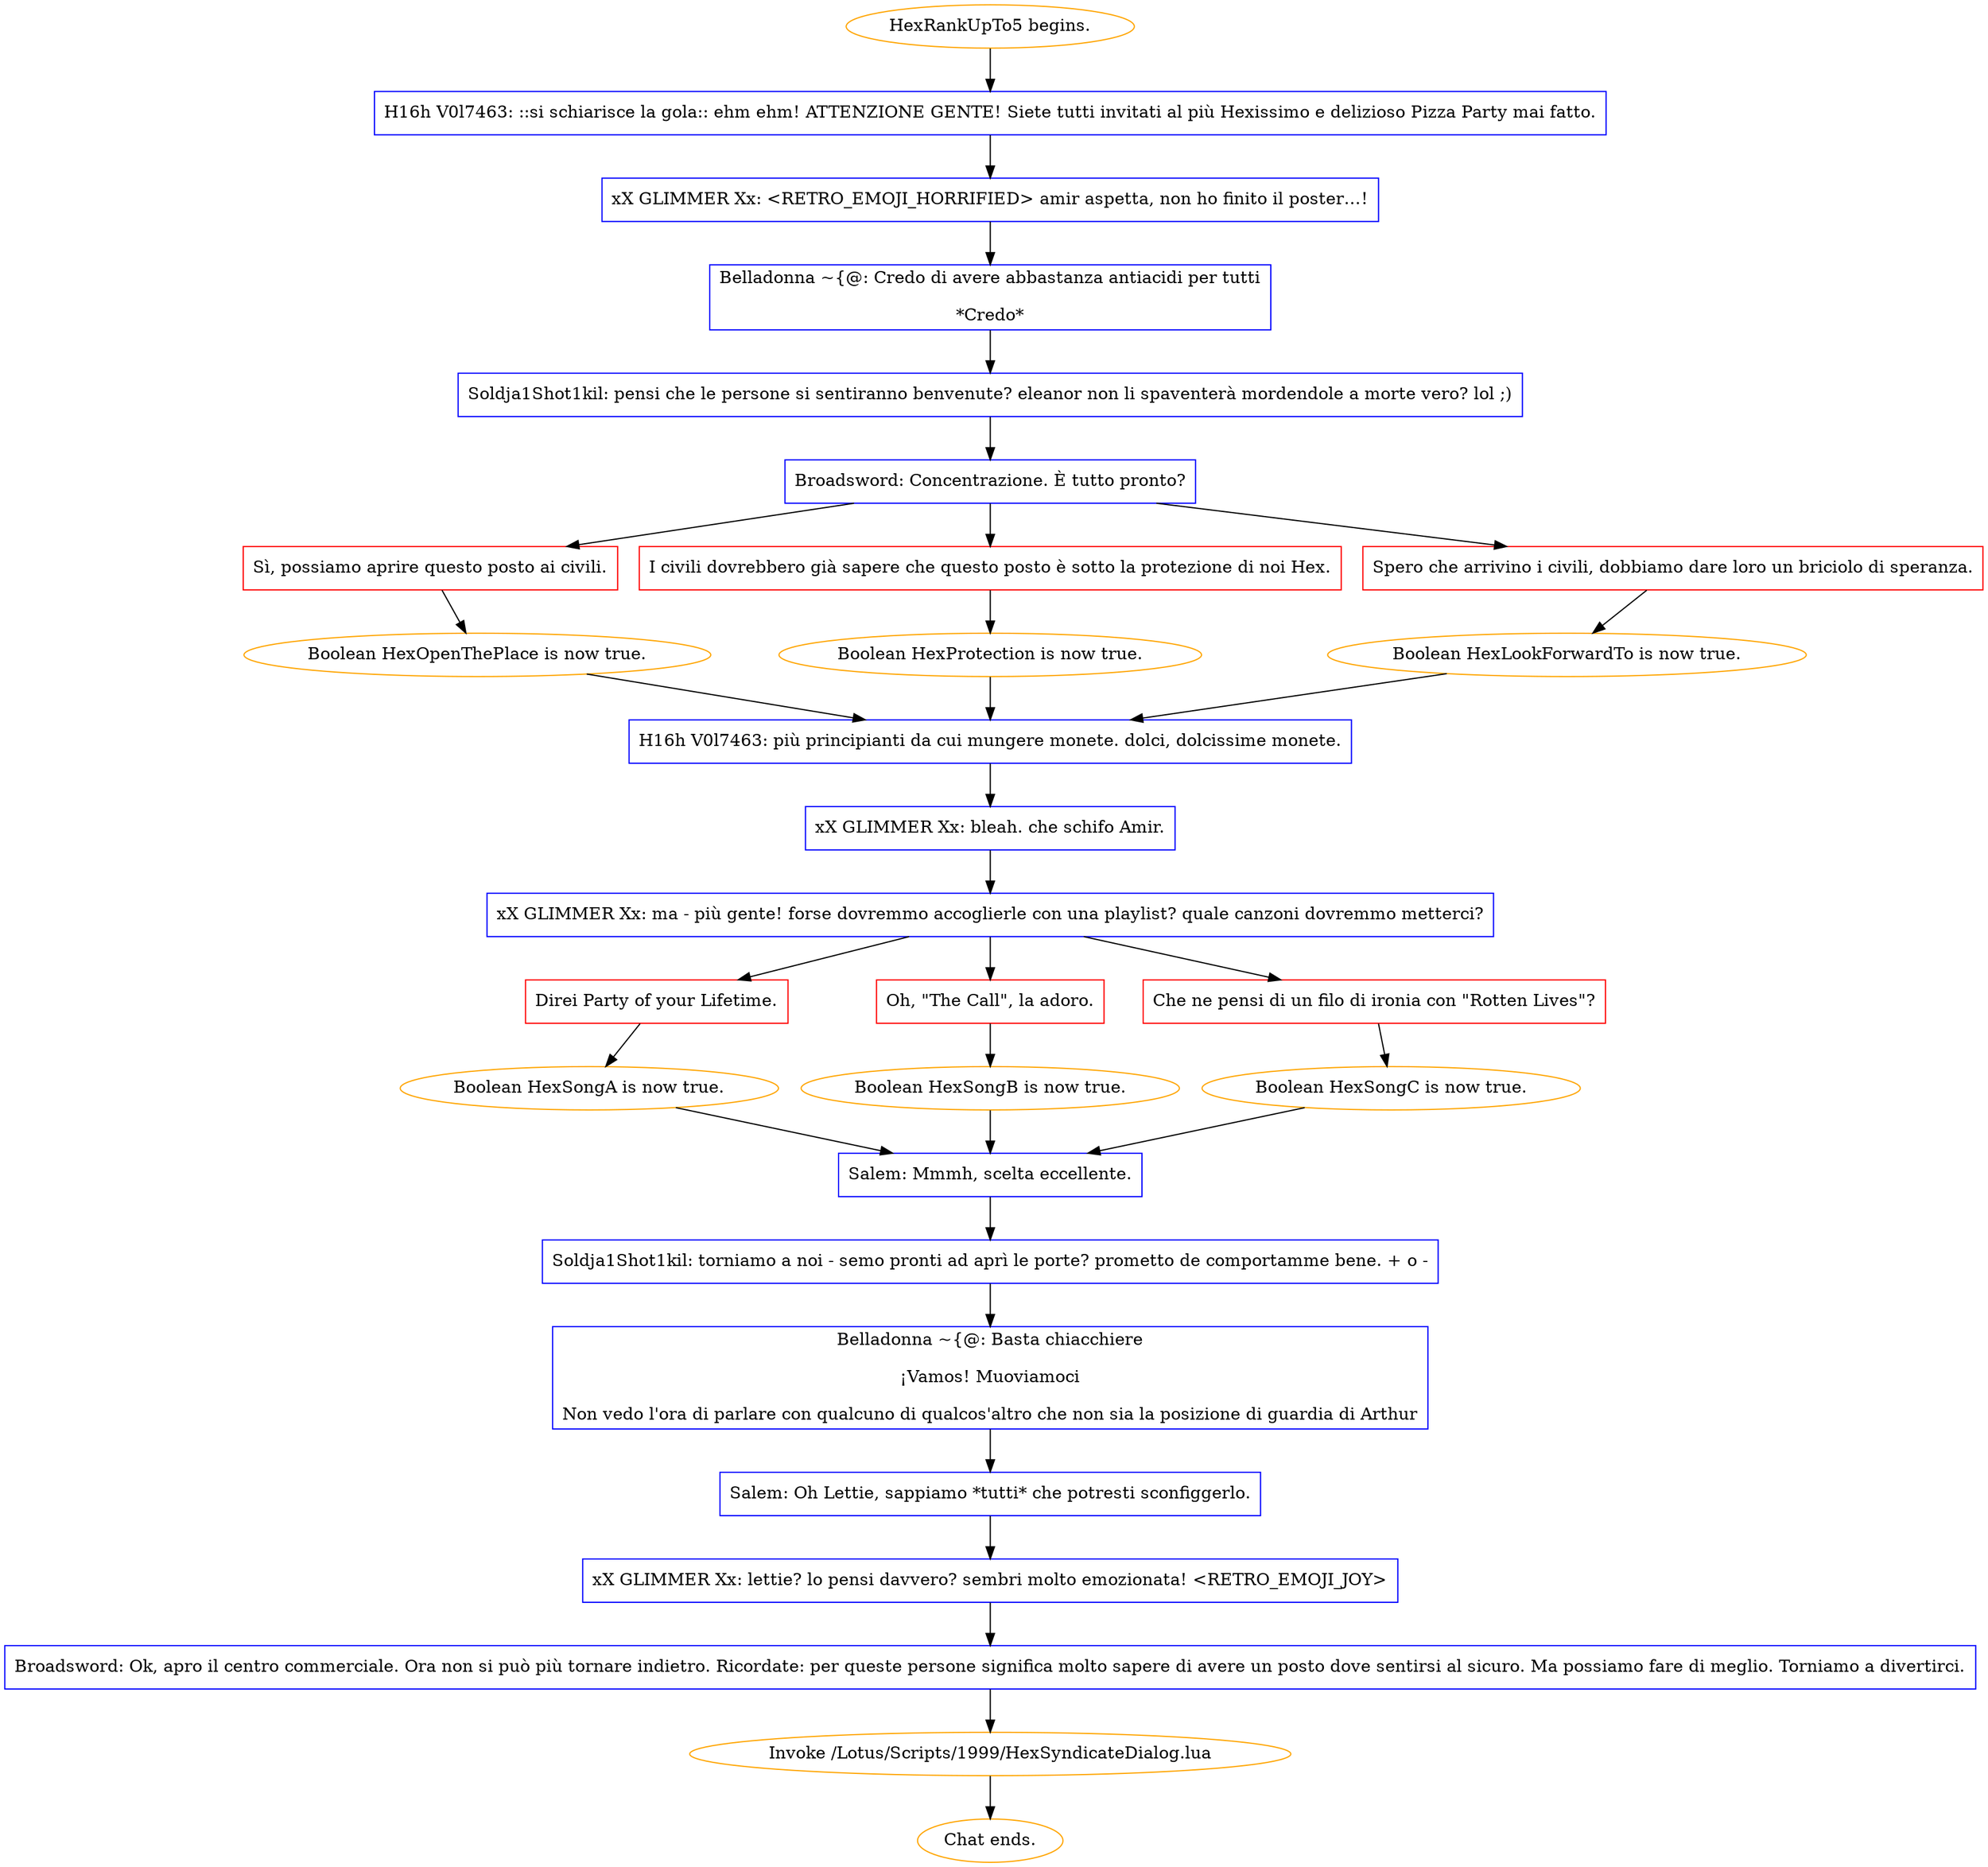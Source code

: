 digraph {
	"HexRankUpTo5 begins." [color=orange];
		"HexRankUpTo5 begins." -> j2341422726;
	j2341422726 [label="H16h V0l7463: ::si schiarisce la gola:: ehm ehm! ATTENZIONE GENTE! Siete tutti invitati al più Hexissimo e delizioso Pizza Party mai fatto.",shape=box,color=blue];
		j2341422726 -> j2135289982;
	j2135289982 [label="xX GLIMMER Xx: <RETRO_EMOJI_HORRIFIED> amir aspetta, non ho finito il poster…!",shape=box,color=blue];
		j2135289982 -> j285410282;
	j285410282 [label="Belladonna ~{@: Credo di avere abbastanza antiacidi per tutti
*Credo*",shape=box,color=blue];
		j285410282 -> j1053474758;
	j1053474758 [label="Soldja1Shot1kil: pensi che le persone si sentiranno benvenute? eleanor non li spaventerà mordendole a morte vero? lol ;)",shape=box,color=blue];
		j1053474758 -> j1146852490;
	j1146852490 [label="Broadsword: Concentrazione. È tutto pronto?",shape=box,color=blue];
		j1146852490 -> j3075416445;
		j1146852490 -> j1189771741;
		j1146852490 -> j3559548536;
	j3075416445 [label="Sì, possiamo aprire questo posto ai civili.",shape=box,color=red];
		j3075416445 -> j130670943;
	j1189771741 [label="I civili dovrebbero già sapere che questo posto è sotto la protezione di noi Hex.",shape=box,color=red];
		j1189771741 -> j3653449027;
	j3559548536 [label="Spero che arrivino i civili, dobbiamo dare loro un briciolo di speranza.",shape=box,color=red];
		j3559548536 -> j579618516;
	j130670943 [label="Boolean HexOpenThePlace is now true.",color=orange];
		j130670943 -> j2547966233;
	j3653449027 [label="Boolean HexProtection is now true.",color=orange];
		j3653449027 -> j2547966233;
	j579618516 [label="Boolean HexLookForwardTo is now true.",color=orange];
		j579618516 -> j2547966233;
	j2547966233 [label="H16h V0l7463: più principianti da cui mungere monete. dolci, dolcissime monete.",shape=box,color=blue];
		j2547966233 -> j423924343;
	j423924343 [label="xX GLIMMER Xx: bleah. che schifo Amir.",shape=box,color=blue];
		j423924343 -> j3956834512;
	j3956834512 [label="xX GLIMMER Xx: ma - più gente! forse dovremmo accoglierle con una playlist? quale canzoni dovremmo metterci?",shape=box,color=blue];
		j3956834512 -> j4237881161;
		j3956834512 -> j2835380261;
		j3956834512 -> j435092328;
	j4237881161 [label="Direi Party of your Lifetime.",shape=box,color=red];
		j4237881161 -> j1406189349;
	j2835380261 [label="Oh, \"The Call\", la adoro.",shape=box,color=red];
		j2835380261 -> j220548771;
	j435092328 [label="Che ne pensi di un filo di ironia con \"Rotten Lives\"?",shape=box,color=red];
		j435092328 -> j1680848794;
	j1406189349 [label="Boolean HexSongA is now true.",color=orange];
		j1406189349 -> j3929437669;
	j220548771 [label="Boolean HexSongB is now true.",color=orange];
		j220548771 -> j3929437669;
	j1680848794 [label="Boolean HexSongC is now true.",color=orange];
		j1680848794 -> j3929437669;
	j3929437669 [label="Salem: Mmmh, scelta eccellente.",shape=box,color=blue];
		j3929437669 -> j4038272075;
	j4038272075 [label="Soldja1Shot1kil: torniamo a noi - semo pronti ad aprì le porte? prometto de comportamme bene. + o -",shape=box,color=blue];
		j4038272075 -> j3639564064;
	j3639564064 [label="Belladonna ~{@: Basta chiacchiere
¡Vamos! Muoviamoci
Non vedo l'ora di parlare con qualcuno di qualcos'altro che non sia la posizione di guardia di Arthur",shape=box,color=blue];
		j3639564064 -> j3827917701;
	j3827917701 [label="Salem: Oh Lettie, sappiamo *tutti* che potresti sconfiggerlo.",shape=box,color=blue];
		j3827917701 -> j361295214;
	j361295214 [label="xX GLIMMER Xx: lettie? lo pensi davvero? sembri molto emozionata! <RETRO_EMOJI_JOY>",shape=box,color=blue];
		j361295214 -> j2626071037;
	j2626071037 [label="Broadsword: Ok, apro il centro commerciale. Ora non si può più tornare indietro. Ricordate: per queste persone significa molto sapere di avere un posto dove sentirsi al sicuro. Ma possiamo fare di meglio. Torniamo a divertirci.",shape=box,color=blue];
		j2626071037 -> j2375408662;
	j2375408662 [label="Invoke /Lotus/Scripts/1999/HexSyndicateDialog.lua",color=orange];
		j2375408662 -> "Chat ends.";
	"Chat ends." [color=orange];
}